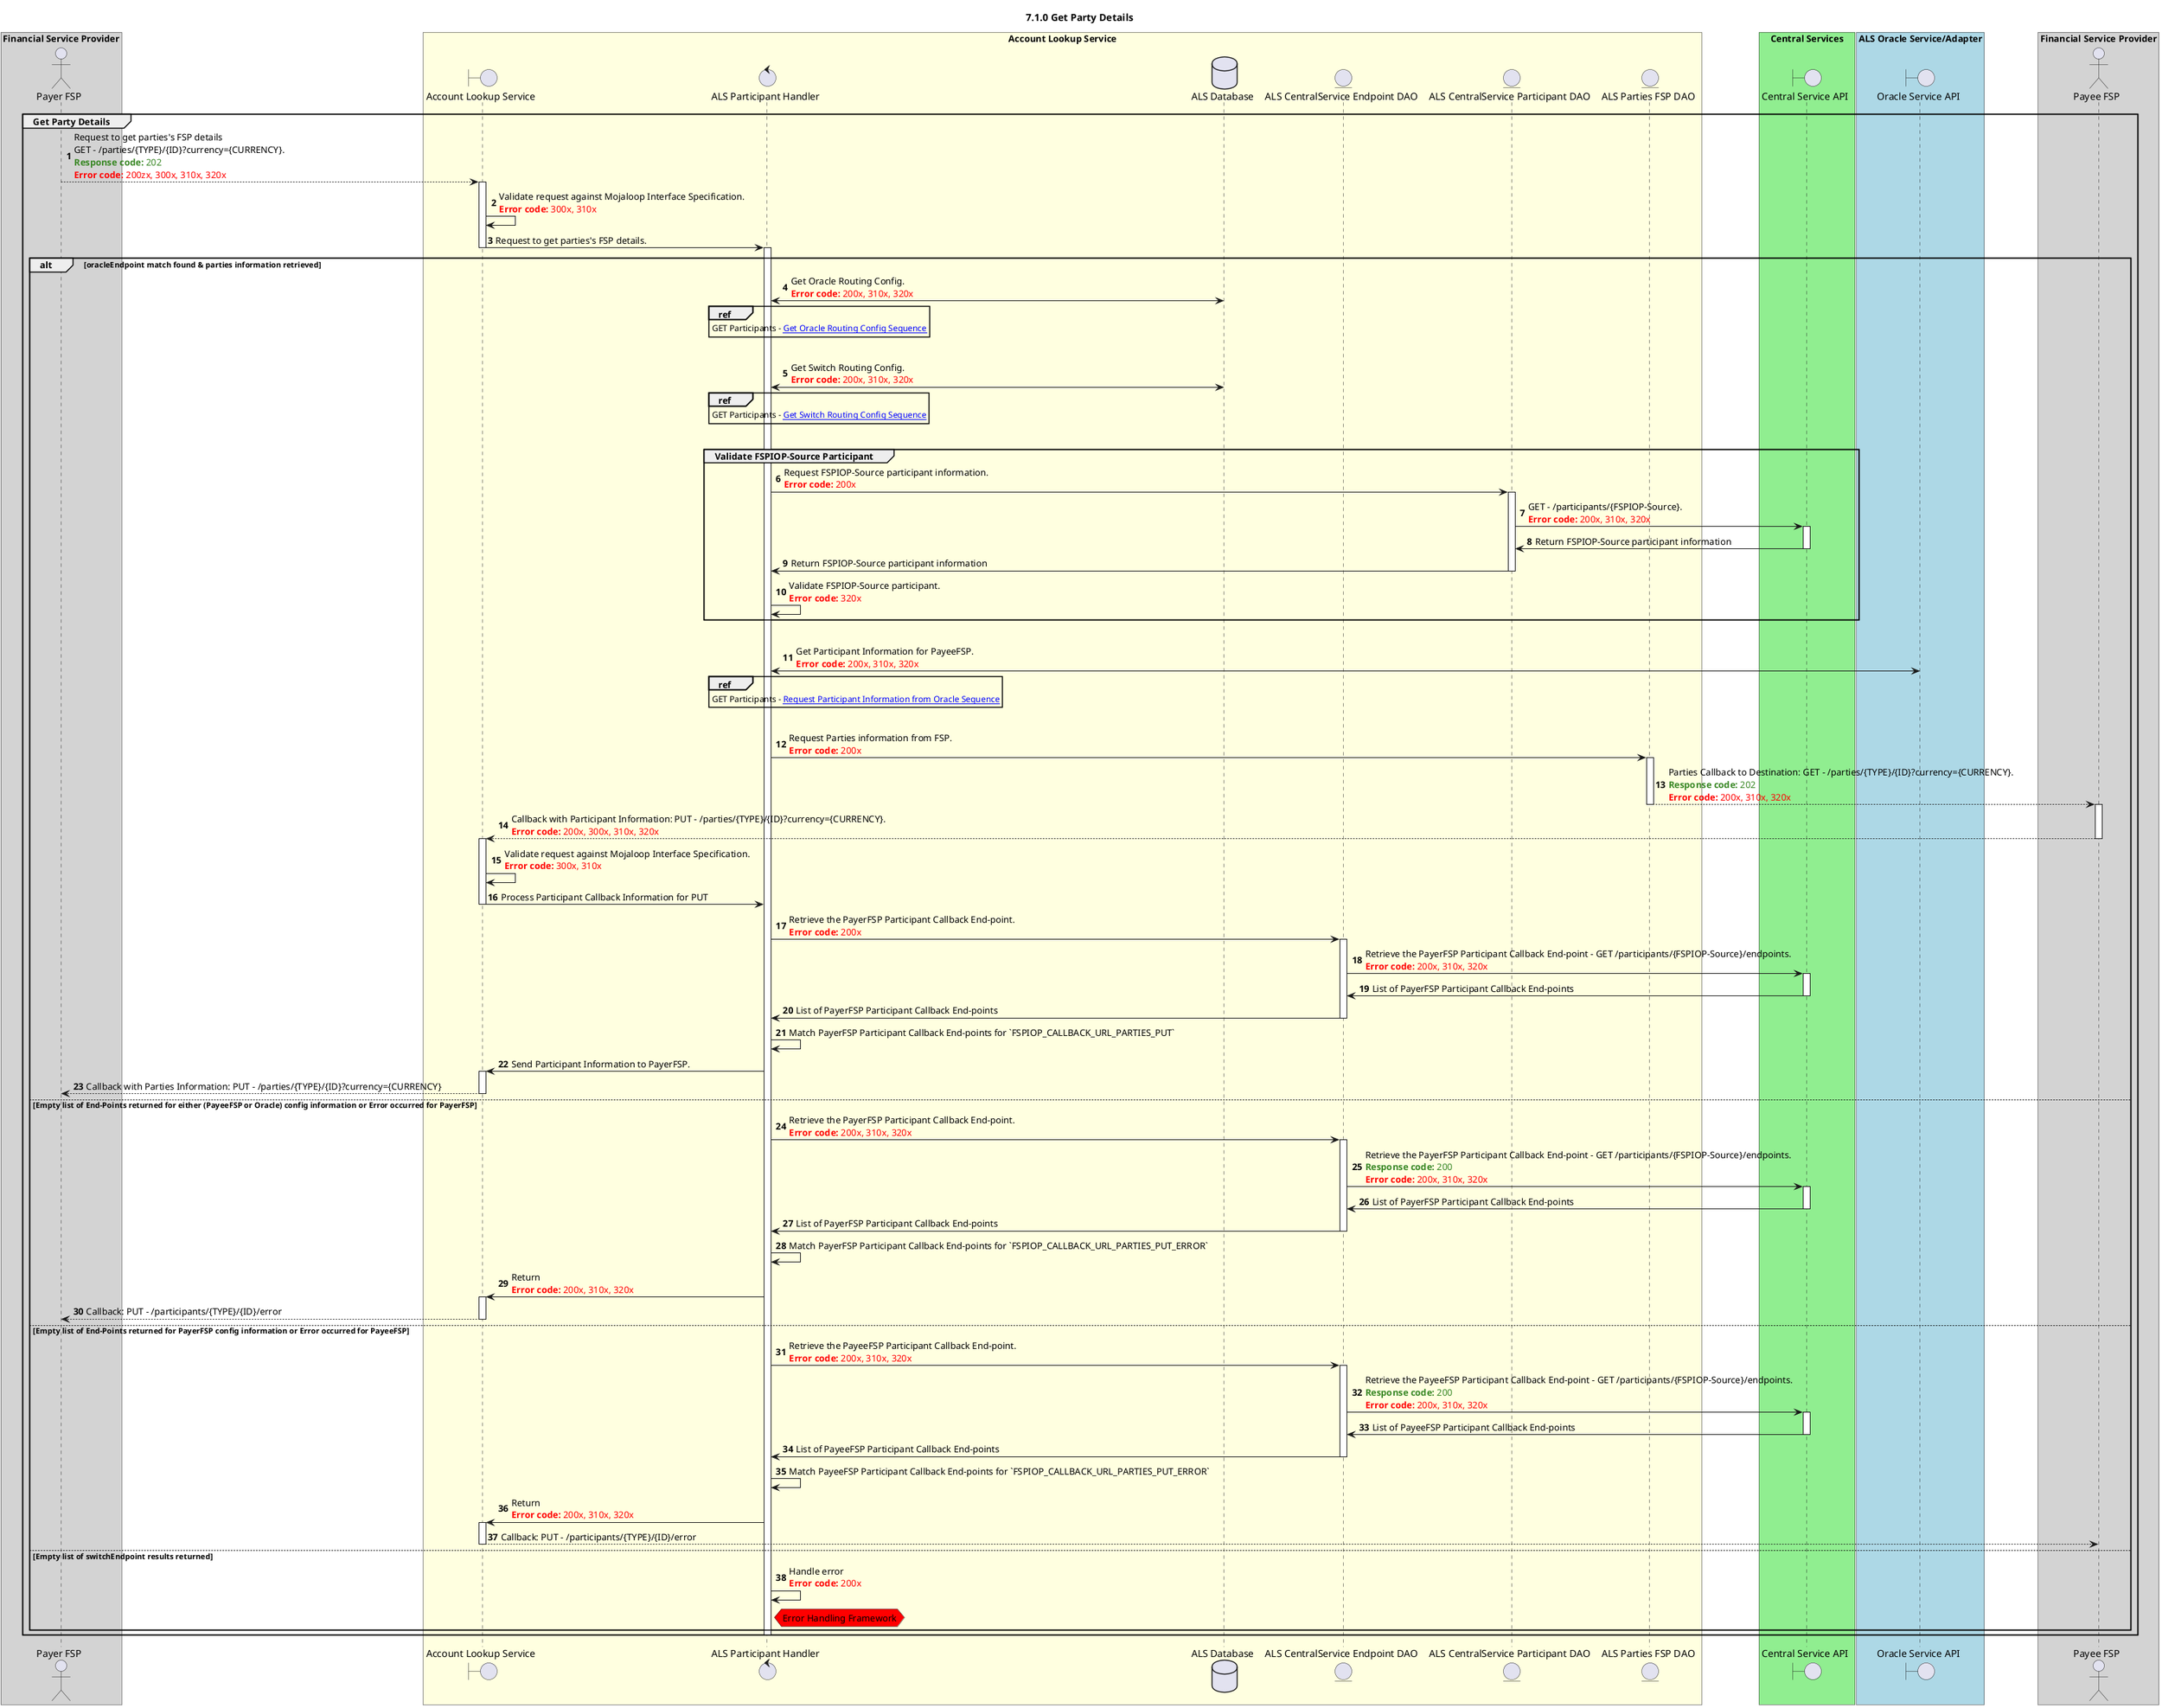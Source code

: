 /'*****
 License
 --------------
 Copyright © 2017 Bill & Melinda Gates Foundation
 The Mojaloop files are made available by the Bill & Melinda Gates Foundation under the Apache License, Version 2.0 (the "License") and you may not use these files except in compliance with the License. You may obtain a copy of the License at
 http://www.apache.org/licenses/LICENSE-2.0
 Unless required by applicable law or agreed to in writing, the Mojaloop files are distributed on an "AS IS" BASIS, WITHOUT WARRANTIES OR CONDITIONS OF ANY KIND, either express or implied. See the License for the specific language governing permissions and limitations under the License.
 Contributors
 --------------
 This is the official list of the Mojaloop project contributors for this file.
 Names of the original copyright holders (individuals or organizations)
 should be listed with a '*' in the first column. People who have
 contributed from an organization can be listed under the organization
 that actually holds the copyright for their contributions (see the
 Gates Foundation organization for an example). Those individuals should have
 their names indented and be marked with a '-'. Email address can be added
 optionally within square brackets <email>.
 * Gates Foundation
 - Name Surname <name.surname@gatesfoundation.com>

 * Rajiv Mothilal <rajiv.mothilal@modusbox.com>
 --------------
 ******'/


@startuml
' declate title
title 7.1.0 Get Party Details

autonumber
' Actor Keys:
' boundary - APIs/Interfaces, etc
' entity - Database Access Objects
' database - Database Persistance Store

' declare actors
actor "Payer FSP" as PAYER_FSP
actor "Payee FSP" as PAYEE_FSP
boundary "Account Lookup Service" as ALS_API
control "ALS Participant Handler" as ALS_PARTICIPANT_HANDLER
entity "ALS CentralService Endpoint DAO" as ALS_CENTRALSERVICE_ENDPOINT_CONFIG_DAO
entity "ALS CentralService Participant DAO" as ALS_CENTRALSERVICE_PARTICIPANT_DAO
'entity "ALS Participant Oracle DAO" as ALS_PARTICIPANT_ORACLE_DAO
entity "ALS Parties FSP DAO" as ALS_PARTIES_FSP_DAO
database "ALS Database" as ALS_DB
boundary "Oracle Service API" as ORACLE_API
boundary "Central Service API" as CENTRALSERVICE_API

box "Financial Service Provider" #LightGrey
participant PAYER_FSP
end box

box "Account Lookup Service" #LightYellow
participant ALS_API
participant ALS_PARTICIPANT_HANDLER
participant ALS_DB
participant ALS_CENTRALSERVICE_ENDPOINT_CONFIG_DAO
participant ALS_CENTRALSERVICE_PARTICIPANT_DAO
participant ALS_PARTIES_FSP_DAO
end box

box "Central Services" #LightGreen
participant CENTRALSERVICE_API
end box

box "ALS Oracle Service/Adapter" #LightBlue
participant ORACLE_API
end box

box "Financial Service Provider" #LightGrey
participant PAYEE_FSP
end box

' START OF FLOW

group Get Party Details
    PAYER_FSP --> ALS_API: Request to get parties's FSP details \nGET - /parties/{TYPE}/{ID}?currency={CURRENCY}. \n<color #388724><b>Response code:</b> 202</color> \n<color #FF0000><b>Error code:</b> 200zx, 300x, 310x, 320x</color>
    activate ALS_API
    ALS_API -> ALS_API: Validate request against Mojaloop Interface Specification. \n<color #FF0000><b>Error code:</b> 300x, 310x</color>
    ALS_API -> ALS_PARTICIPANT_HANDLER: Request to get parties's FSP details.
    deactivate ALS_API

    alt oracleEndpoint match found & parties information retrieved
        activate ALS_PARTICIPANT_HANDLER

        '********************* Retrieve Oracle Routing Information - START ************************

        ALS_PARTICIPANT_HANDLER <-> ALS_DB: Get Oracle Routing Config. \n<color #FF0000><b>Error code:</b> 200x, 310x, 320x</color>
        ref over ALS_PARTICIPANT_HANDLER
            GET Participants - [[https://docs.mojaloop.live/mojaloop-technical-overview/account-lookup-service/als-get-participants.html Get Oracle Routing Config Sequence]]
        end ref

        '********************* Retrieve Oracle Routing Information - END ************************
        |||
        '********************* Retrieve Switch Routing Information - START ************************

        ALS_PARTICIPANT_HANDLER <-> ALS_DB: Get Switch Routing Config. \n<color #FF0000><b>Error code:</b> 200x, 310x, 320x</color>
        ref over ALS_PARTICIPANT_HANDLER
            GET Participants - [[https://docs.mojaloop.live/mojaloop-technical-overview/account-lookup-service/als-get-participants.html Get Switch Routing Config Sequence]]
        end ref


        '********************* Retrieve Switch Routing Information - END ************************
        |||
        '********************* Validate Participant - START ************************

        group Validate FSPIOP-Source Participant
            ALS_PARTICIPANT_HANDLER -> ALS_CENTRALSERVICE_PARTICIPANT_DAO: Request FSPIOP-Source participant information. \n<color #FF0000><b>Error code:</b> 200x</color>
            activate ALS_CENTRALSERVICE_PARTICIPANT_DAO

            ALS_CENTRALSERVICE_PARTICIPANT_DAO -> CENTRALSERVICE_API: GET - /participants/{FSPIOP-Source}. \n<color #FF0000><b>Error code:</b> 200x, 310x, 320x</color>
            activate CENTRALSERVICE_API
            CENTRALSERVICE_API -> ALS_CENTRALSERVICE_PARTICIPANT_DAO: Return FSPIOP-Source participant information
            deactivate CENTRALSERVICE_API

            ALS_CENTRALSERVICE_PARTICIPANT_DAO -> ALS_PARTICIPANT_HANDLER: Return FSPIOP-Source participant information

            deactivate ALS_CENTRALSERVICE_PARTICIPANT_DAO

            ALS_PARTICIPANT_HANDLER -> ALS_PARTICIPANT_HANDLER: Validate FSPIOP-Source participant. \n<color #FF0000><b>Error code:</b> 320x</color>
        end group

        '********************* Validate Participant - END ************************
        |||

        '********************* Request Oracle Participant Information - START ************************

        ALS_PARTICIPANT_HANDLER <-> ORACLE_API: Get Participant Information for PayeeFSP.  \n<color #FF0000><b>Error code:</b> 200x, 310x, 320x</color>
        ref over ALS_PARTICIPANT_HANDLER
            GET Participants - [[https://docs.mojaloop.live/mojaloop-technical-overview/account-lookup-service/als-get-participants.html Request Participant Information from Oracle Sequence]]
        end ref

        '********************* Request Oracle Participant Information - END ************************
        |||
        '********************* Request Parties Information - START ************************

        ALS_PARTICIPANT_HANDLER -> ALS_PARTIES_FSP_DAO: Request Parties information from FSP.\n<color #FF0000><b>Error code:</b> 200x</color>

        activate ALS_PARTIES_FSP_DAO
        ALS_PARTIES_FSP_DAO --> PAYEE_FSP: Parties Callback to Destination: GET - /parties/{TYPE}/{ID}?currency={CURRENCY}. \n<color #388724><b>Response code:</b> 202</color> \n<color #FF0000><b>Error code:</b> 200x, 310x, 320x</color>
        deactivate ALS_PARTIES_FSP_DAO
        activate PAYEE_FSP

        PAYEE_FSP --> ALS_API: Callback with Participant Information: PUT - /parties/{TYPE}/{ID}?currency={CURRENCY}. \n<color #FF0000><b>Error code:</b> 200x, 300x, 310x, 320x</color>
        deactivate PAYEE_FSP

        activate ALS_API
        ALS_API -> ALS_API: Validate request against Mojaloop Interface Specification. \n<color #FF0000><b>Error code:</b> 300x, 310x</color>
        ALS_API -> ALS_PARTICIPANT_HANDLER: Process Participant Callback Information for PUT
        deactivate ALS_API

        '********************* Request Parties Information - END ************************

        '********************* Get PayerFSP Participant Information - START ************************

        ALS_PARTICIPANT_HANDLER -> ALS_CENTRALSERVICE_ENDPOINT_CONFIG_DAO: Retrieve the PayerFSP Participant Callback End-point. \n<color #FF0000><b>Error code:</b> 200x</color>
        activate ALS_CENTRALSERVICE_ENDPOINT_CONFIG_DAO
        ALS_CENTRALSERVICE_ENDPOINT_CONFIG_DAO -> CENTRALSERVICE_API: Retrieve the PayerFSP Participant Callback End-point - GET /participants/{FSPIOP-Source}/endpoints. \n<color #FF0000><b>Error code:</b> 200x, 310x, 320x</color>
        activate CENTRALSERVICE_API
        CENTRALSERVICE_API -> ALS_CENTRALSERVICE_ENDPOINT_CONFIG_DAO: List of PayerFSP Participant Callback End-points
        deactivate CENTRALSERVICE_API
        ALS_CENTRALSERVICE_ENDPOINT_CONFIG_DAO -> ALS_PARTICIPANT_HANDLER: List of PayerFSP Participant Callback End-points
        deactivate ALS_CENTRALSERVICE_ENDPOINT_CONFIG_DAO

        ALS_PARTICIPANT_HANDLER -> ALS_PARTICIPANT_HANDLER: Match PayerFSP Participant Callback End-points for `FSPIOP_CALLBACK_URL_PARTIES_PUT`

        '********************* Get PayerFSP Participant Information - END ************************

        ALS_PARTICIPANT_HANDLER -> ALS_API: Send Participant Information to PayerFSP.
        activate ALS_API
        ALS_API --> PAYER_FSP: Callback with Parties Information: PUT - /parties/{TYPE}/{ID}?currency={CURRENCY}
        deactivate ALS_API

    else Empty list of End-Points returned for either (PayeeFSP or Oracle) config information or Error occurred for PayerFSP

        '********************* Get PayerFSP Participant Information - START ************************

        ALS_PARTICIPANT_HANDLER -> ALS_CENTRALSERVICE_ENDPOINT_CONFIG_DAO: Retrieve the PayerFSP Participant Callback End-point. \n<color #FF0000><b>Error code:</b> 200x, 310x, 320x</color>
        activate ALS_CENTRALSERVICE_ENDPOINT_CONFIG_DAO
        ALS_CENTRALSERVICE_ENDPOINT_CONFIG_DAO -> CENTRALSERVICE_API: Retrieve the PayerFSP Participant Callback End-point - GET /participants/{FSPIOP-Source}/endpoints. \n<color #388724><b>Response code:</b> 200</color> \n<color #FF0000><b>Error code:</b> 200x, 310x, 320x</color>
        activate CENTRALSERVICE_API
        CENTRALSERVICE_API -> ALS_CENTRALSERVICE_ENDPOINT_CONFIG_DAO: List of PayerFSP Participant Callback End-points
        deactivate CENTRALSERVICE_API
        ALS_CENTRALSERVICE_ENDPOINT_CONFIG_DAO -> ALS_PARTICIPANT_HANDLER: List of PayerFSP Participant Callback End-points
        deactivate ALS_CENTRALSERVICE_ENDPOINT_CONFIG_DAO

        ALS_PARTICIPANT_HANDLER -> ALS_PARTICIPANT_HANDLER: Match PayerFSP Participant Callback End-points for `FSPIOP_CALLBACK_URL_PARTIES_PUT_ERROR`

        '********************* Get PayerFSP Participant Information - END ************************

        ALS_PARTICIPANT_HANDLER -> ALS_API: Return \n<color #FF0000><b>Error code:</b> 200x, 310x, 320x</color>
        activate ALS_API
        ALS_API --> PAYER_FSP: Callback: PUT - /participants/{TYPE}/{ID}/error
        deactivate ALS_API
    else Empty list of End-Points returned for PayerFSP config information or Error occurred for PayeeFSP

        '********************* Get PayeeFSP Participant Information - START ************************

        ALS_PARTICIPANT_HANDLER -> ALS_CENTRALSERVICE_ENDPOINT_CONFIG_DAO: Retrieve the PayeeFSP Participant Callback End-point. \n<color #FF0000><b>Error code:</b> 200x, 310x, 320x</color>
        activate ALS_CENTRALSERVICE_ENDPOINT_CONFIG_DAO
        ALS_CENTRALSERVICE_ENDPOINT_CONFIG_DAO -> CENTRALSERVICE_API: Retrieve the PayeeFSP Participant Callback End-point - GET /participants/{FSPIOP-Source}/endpoints. \n<color #388724><b>Response code:</b> 200</color> \n<color #FF0000><b>Error code:</b> 200x, 310x, 320x</color>
        activate CENTRALSERVICE_API
        CENTRALSERVICE_API -> ALS_CENTRALSERVICE_ENDPOINT_CONFIG_DAO: List of PayeeFSP Participant Callback End-points
        deactivate CENTRALSERVICE_API
        ALS_CENTRALSERVICE_ENDPOINT_CONFIG_DAO -> ALS_PARTICIPANT_HANDLER: List of PayeeFSP Participant Callback End-points
        deactivate ALS_CENTRALSERVICE_ENDPOINT_CONFIG_DAO

        ALS_PARTICIPANT_HANDLER -> ALS_PARTICIPANT_HANDLER: Match PayeeFSP Participant Callback End-points for `FSPIOP_CALLBACK_URL_PARTIES_PUT_ERROR`

        '********************* Get PayerFSP Participant Information - END ************************

        ALS_PARTICIPANT_HANDLER -> ALS_API: Return \n<color #FF0000><b>Error code:</b> 200x, 310x, 320x</color>
        activate ALS_API
        ALS_API --> PAYEE_FSP: Callback: PUT - /participants/{TYPE}/{ID}/error
        deactivate ALS_API
    else Empty list of switchEndpoint results returned
        ALS_PARTICIPANT_HANDLER -> ALS_PARTICIPANT_HANDLER: Handle error\n<color #FF0000><b>Error code:</b> 200x</color>
        hnote right ALS_PARTICIPANT_HANDLER #red
            Error Handling Framework
        end note
    end alt

    deactivate ALS_PARTICIPANT_HANDLER
end
@enduml

